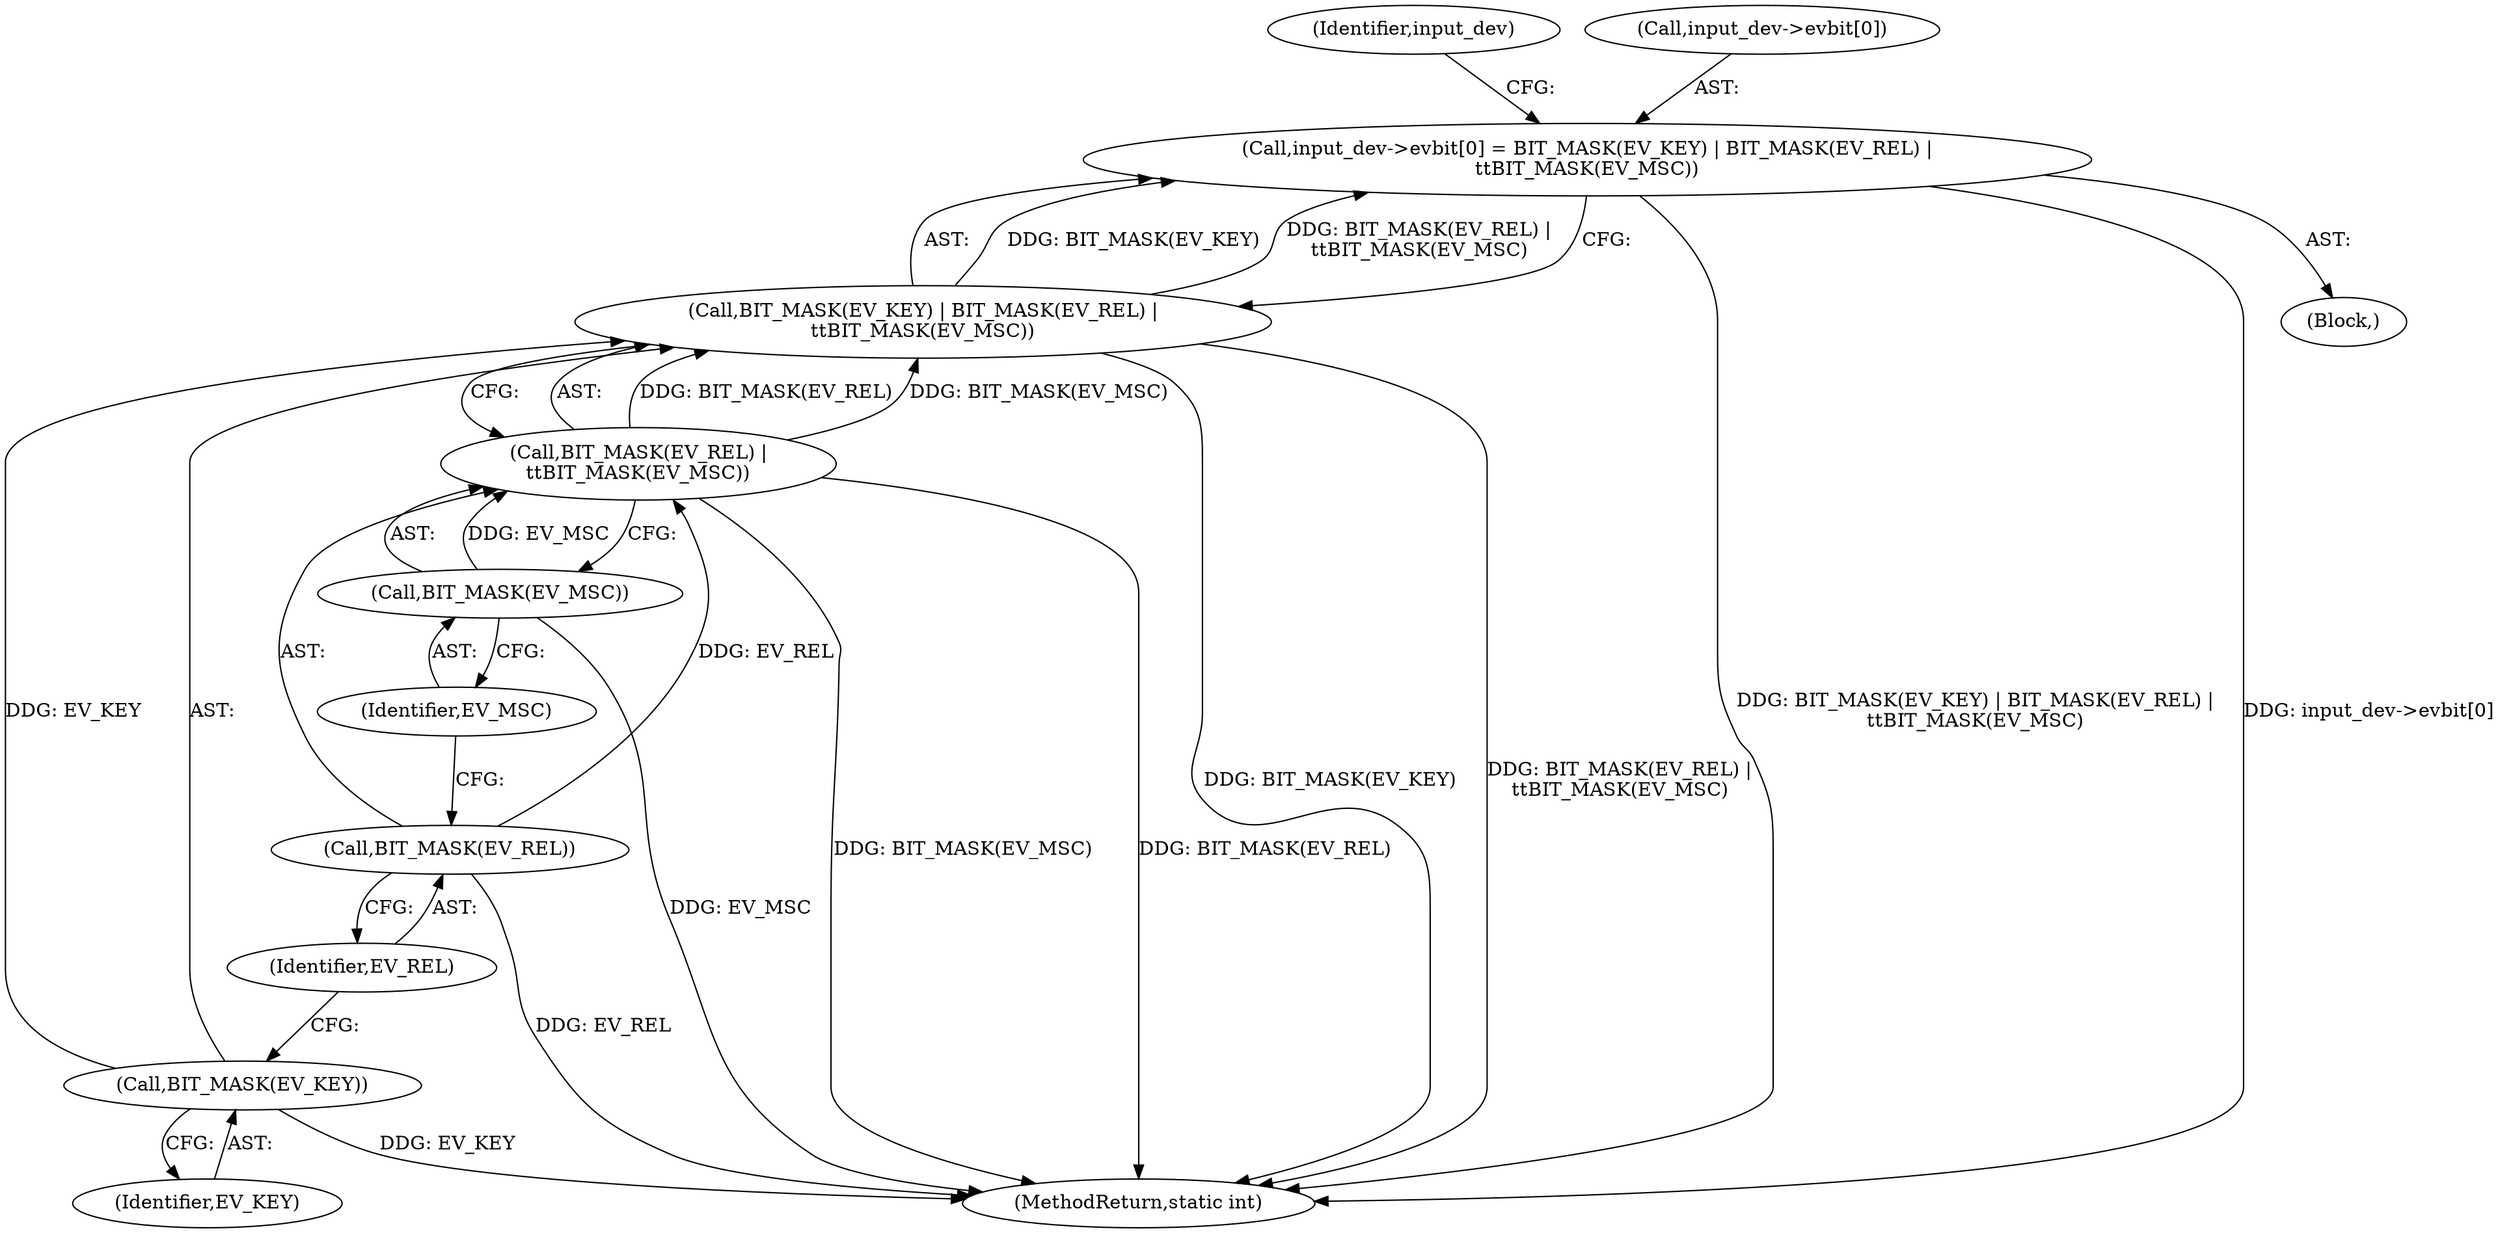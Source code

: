 digraph "0_linux_9c6ba456711687b794dcf285856fc14e2c76074f@array" {
"1000319" [label="(Call,input_dev->evbit[0] = BIT_MASK(EV_KEY) | BIT_MASK(EV_REL) |\n\t\tBIT_MASK(EV_MSC))"];
"1000325" [label="(Call,BIT_MASK(EV_KEY) | BIT_MASK(EV_REL) |\n\t\tBIT_MASK(EV_MSC))"];
"1000326" [label="(Call,BIT_MASK(EV_KEY))"];
"1000328" [label="(Call,BIT_MASK(EV_REL) |\n\t\tBIT_MASK(EV_MSC))"];
"1000329" [label="(Call,BIT_MASK(EV_REL))"];
"1000331" [label="(Call,BIT_MASK(EV_MSC))"];
"1000328" [label="(Call,BIT_MASK(EV_REL) |\n\t\tBIT_MASK(EV_MSC))"];
"1000107" [label="(Block,)"];
"1000336" [label="(Identifier,input_dev)"];
"1000327" [label="(Identifier,EV_KEY)"];
"1000332" [label="(Identifier,EV_MSC)"];
"1000320" [label="(Call,input_dev->evbit[0])"];
"1000487" [label="(MethodReturn,static int)"];
"1000326" [label="(Call,BIT_MASK(EV_KEY))"];
"1000330" [label="(Identifier,EV_REL)"];
"1000329" [label="(Call,BIT_MASK(EV_REL))"];
"1000331" [label="(Call,BIT_MASK(EV_MSC))"];
"1000319" [label="(Call,input_dev->evbit[0] = BIT_MASK(EV_KEY) | BIT_MASK(EV_REL) |\n\t\tBIT_MASK(EV_MSC))"];
"1000325" [label="(Call,BIT_MASK(EV_KEY) | BIT_MASK(EV_REL) |\n\t\tBIT_MASK(EV_MSC))"];
"1000319" -> "1000107"  [label="AST: "];
"1000319" -> "1000325"  [label="CFG: "];
"1000320" -> "1000319"  [label="AST: "];
"1000325" -> "1000319"  [label="AST: "];
"1000336" -> "1000319"  [label="CFG: "];
"1000319" -> "1000487"  [label="DDG: BIT_MASK(EV_KEY) | BIT_MASK(EV_REL) |\n\t\tBIT_MASK(EV_MSC)"];
"1000319" -> "1000487"  [label="DDG: input_dev->evbit[0]"];
"1000325" -> "1000319"  [label="DDG: BIT_MASK(EV_KEY)"];
"1000325" -> "1000319"  [label="DDG: BIT_MASK(EV_REL) |\n\t\tBIT_MASK(EV_MSC)"];
"1000325" -> "1000328"  [label="CFG: "];
"1000326" -> "1000325"  [label="AST: "];
"1000328" -> "1000325"  [label="AST: "];
"1000325" -> "1000487"  [label="DDG: BIT_MASK(EV_KEY)"];
"1000325" -> "1000487"  [label="DDG: BIT_MASK(EV_REL) |\n\t\tBIT_MASK(EV_MSC)"];
"1000326" -> "1000325"  [label="DDG: EV_KEY"];
"1000328" -> "1000325"  [label="DDG: BIT_MASK(EV_REL)"];
"1000328" -> "1000325"  [label="DDG: BIT_MASK(EV_MSC)"];
"1000326" -> "1000327"  [label="CFG: "];
"1000327" -> "1000326"  [label="AST: "];
"1000330" -> "1000326"  [label="CFG: "];
"1000326" -> "1000487"  [label="DDG: EV_KEY"];
"1000328" -> "1000331"  [label="CFG: "];
"1000329" -> "1000328"  [label="AST: "];
"1000331" -> "1000328"  [label="AST: "];
"1000328" -> "1000487"  [label="DDG: BIT_MASK(EV_MSC)"];
"1000328" -> "1000487"  [label="DDG: BIT_MASK(EV_REL)"];
"1000329" -> "1000328"  [label="DDG: EV_REL"];
"1000331" -> "1000328"  [label="DDG: EV_MSC"];
"1000329" -> "1000330"  [label="CFG: "];
"1000330" -> "1000329"  [label="AST: "];
"1000332" -> "1000329"  [label="CFG: "];
"1000329" -> "1000487"  [label="DDG: EV_REL"];
"1000331" -> "1000332"  [label="CFG: "];
"1000332" -> "1000331"  [label="AST: "];
"1000331" -> "1000487"  [label="DDG: EV_MSC"];
}
